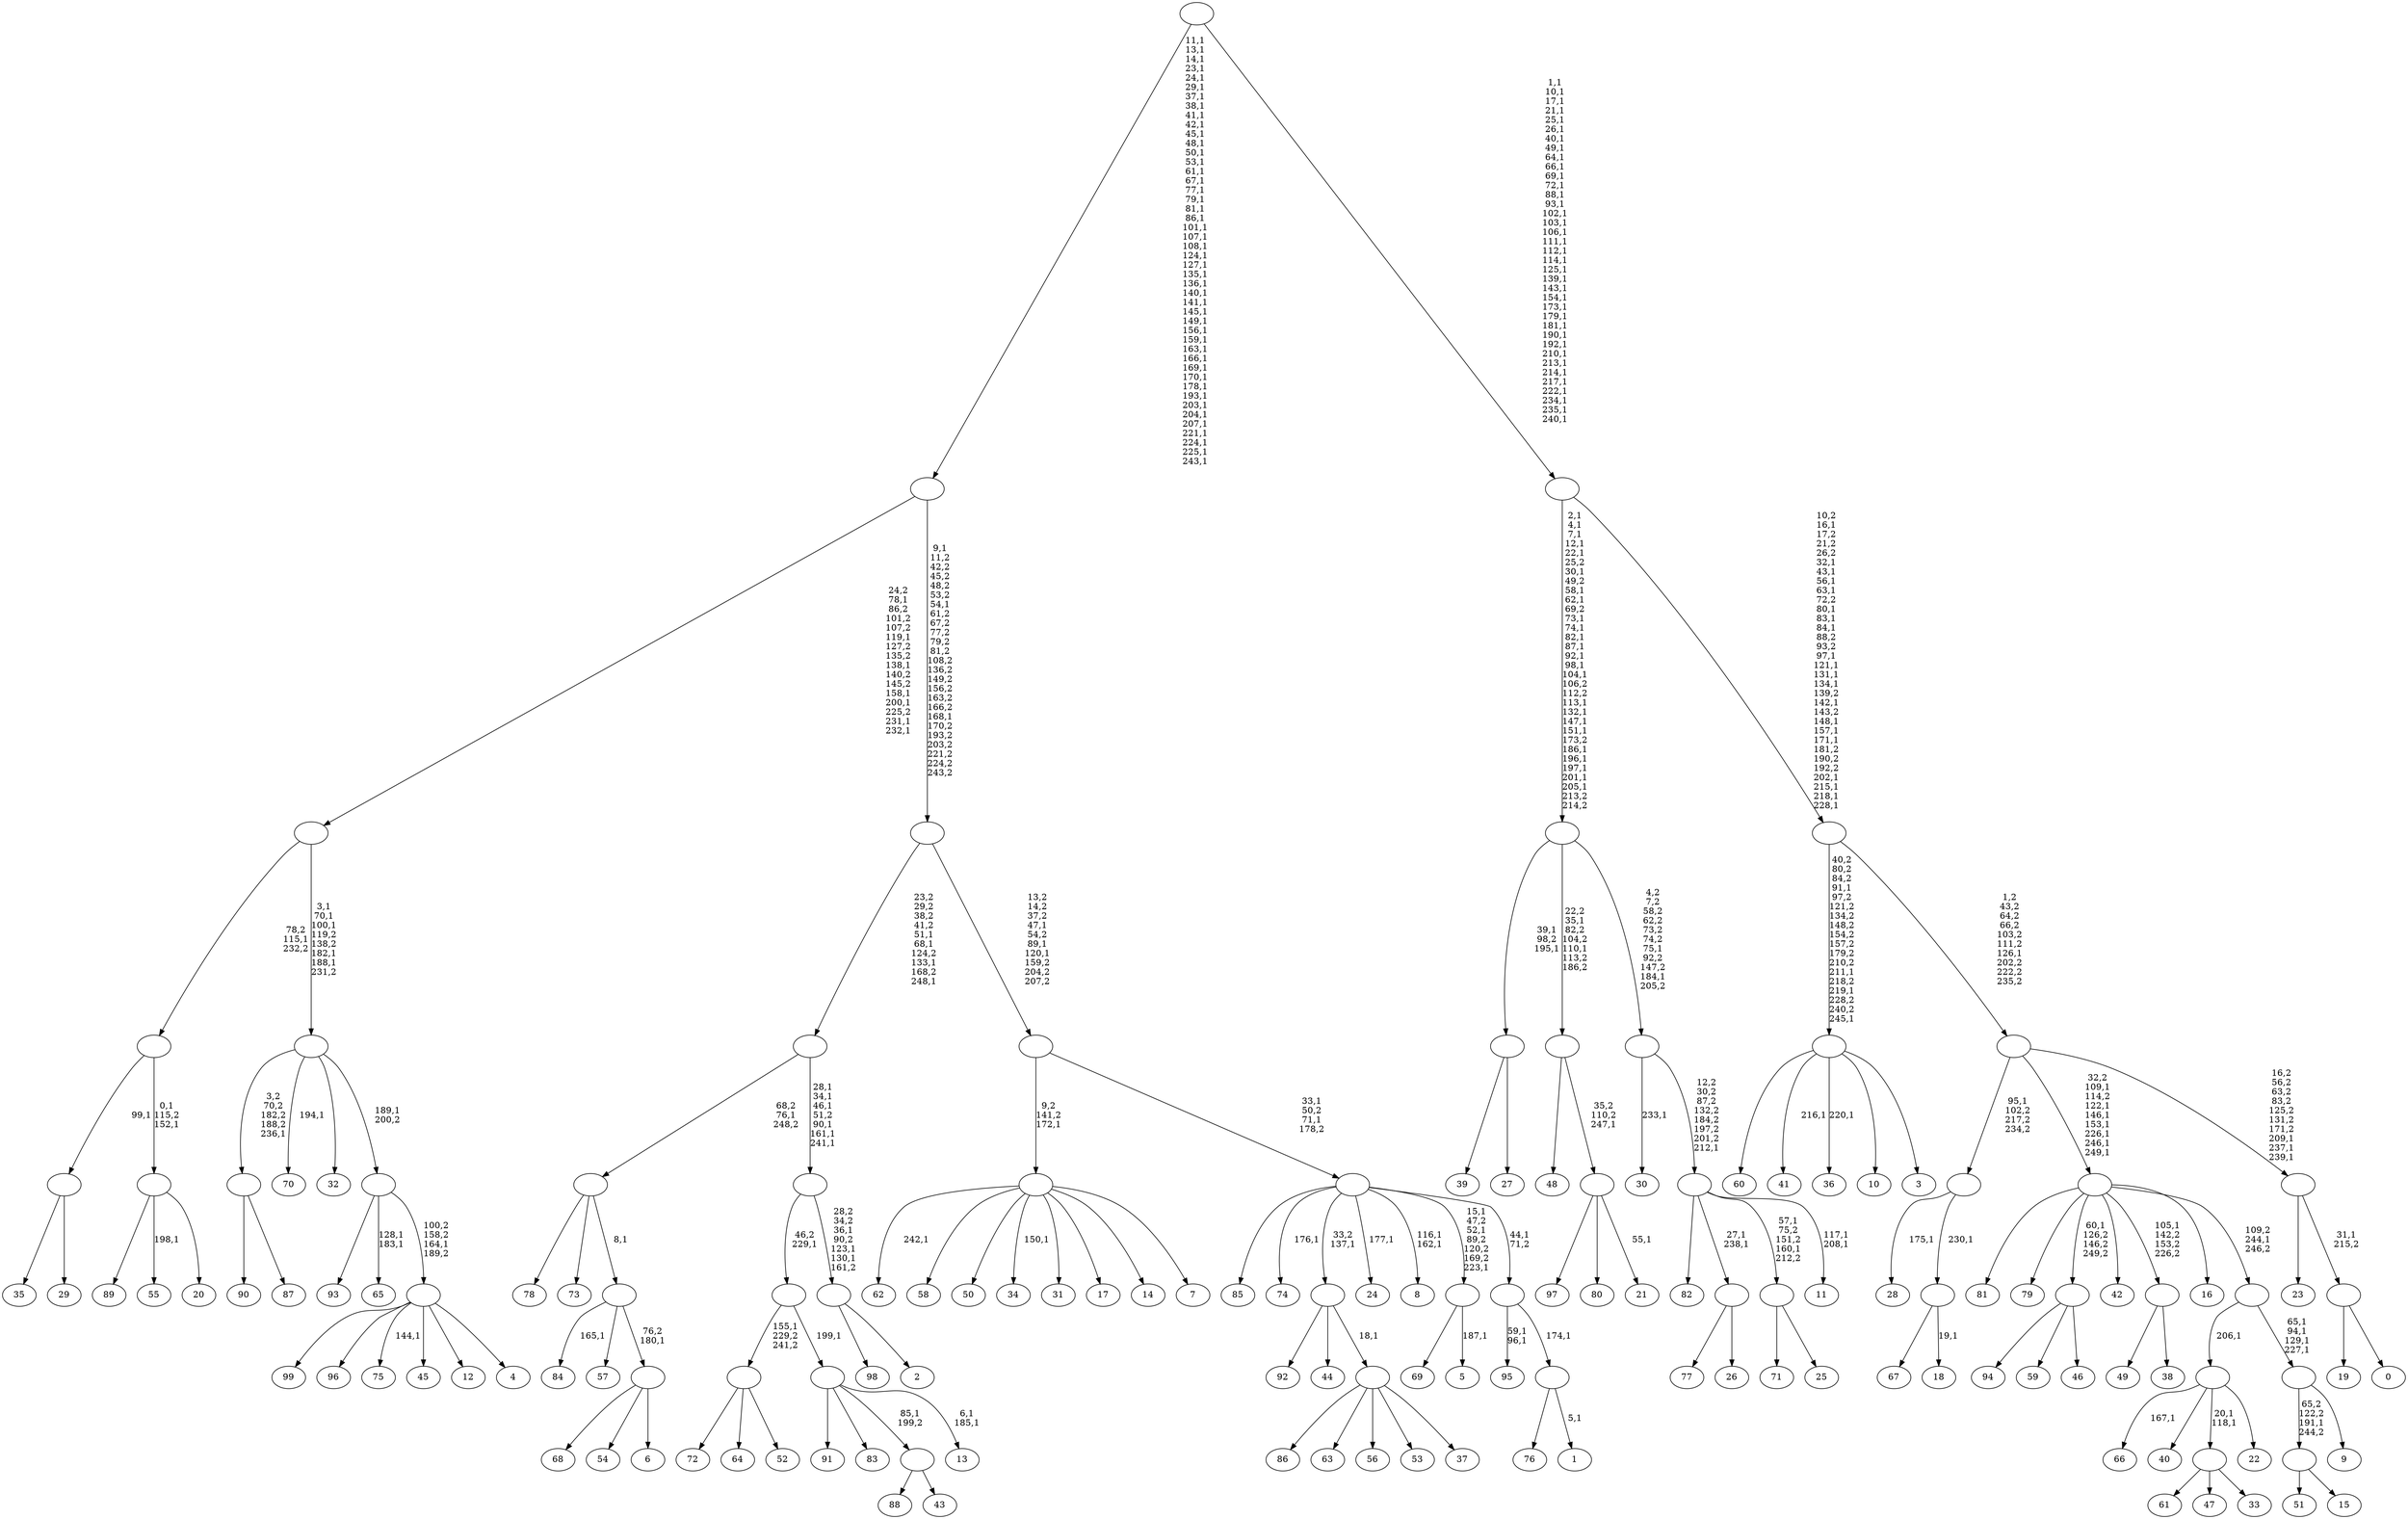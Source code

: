 digraph T {
	350 [label="99"]
	349 [label="98"]
	348 [label="97"]
	347 [label="96"]
	346 [label="95"]
	343 [label="94"]
	342 [label="93"]
	341 [label="92"]
	340 [label="91"]
	339 [label="90"]
	338 [label="89"]
	337 [label="88"]
	336 [label="87"]
	335 [label=""]
	334 [label="86"]
	333 [label="85"]
	332 [label="84"]
	330 [label="83"]
	329 [label="82"]
	328 [label="81"]
	327 [label="80"]
	326 [label="79"]
	325 [label="78"]
	324 [label="77"]
	323 [label="76"]
	322 [label="75"]
	320 [label="74"]
	318 [label="73"]
	317 [label="72"]
	316 [label="71"]
	315 [label="70"]
	313 [label="69"]
	312 [label="68"]
	311 [label="67"]
	310 [label="66"]
	308 [label="65"]
	305 [label="64"]
	304 [label="63"]
	303 [label="62"]
	301 [label="61"]
	300 [label="60"]
	299 [label="59"]
	298 [label="58"]
	297 [label="57"]
	296 [label="56"]
	295 [label="55"]
	293 [label="54"]
	292 [label="53"]
	291 [label="52"]
	290 [label=""]
	289 [label="51"]
	288 [label="50"]
	287 [label="49"]
	286 [label="48"]
	285 [label="47"]
	284 [label="46"]
	283 [label=""]
	282 [label="45"]
	281 [label="44"]
	280 [label="43"]
	279 [label=""]
	278 [label="42"]
	277 [label="41"]
	275 [label="40"]
	274 [label="39"]
	273 [label="38"]
	272 [label=""]
	271 [label="37"]
	270 [label=""]
	269 [label=""]
	268 [label="36"]
	266 [label="35"]
	265 [label="34"]
	263 [label="33"]
	262 [label=""]
	260 [label="32"]
	259 [label="31"]
	258 [label="30"]
	256 [label="29"]
	255 [label=""]
	254 [label="28"]
	252 [label="27"]
	251 [label=""]
	249 [label="26"]
	248 [label=""]
	246 [label="25"]
	245 [label=""]
	243 [label="24"]
	241 [label="23"]
	240 [label="22"]
	239 [label=""]
	238 [label="21"]
	236 [label=""]
	235 [label=""]
	233 [label="20"]
	232 [label=""]
	230 [label=""]
	229 [label="19"]
	228 [label="18"]
	226 [label=""]
	225 [label=""]
	224 [label="17"]
	223 [label="16"]
	222 [label="15"]
	221 [label=""]
	220 [label="14"]
	219 [label="13"]
	216 [label=""]
	215 [label=""]
	214 [label="12"]
	213 [label="11"]
	210 [label=""]
	209 [label=""]
	207 [label=""]
	183 [label="10"]
	182 [label="9"]
	181 [label=""]
	177 [label=""]
	176 [label=""]
	169 [label="8"]
	166 [label="7"]
	165 [label=""]
	164 [label="6"]
	163 [label=""]
	162 [label=""]
	161 [label=""]
	160 [label="5"]
	158 [label=""]
	155 [label="4"]
	154 [label=""]
	153 [label=""]
	152 [label=""]
	147 [label=""]
	140 [label="3"]
	139 [label=""]
	135 [label="2"]
	134 [label=""]
	131 [label=""]
	125 [label=""]
	121 [label="1"]
	119 [label=""]
	118 [label=""]
	117 [label=""]
	115 [label=""]
	112 [label=""]
	109 [label=""]
	63 [label="0"]
	62 [label=""]
	61 [label=""]
	58 [label=""]
	57 [label=""]
	37 [label=""]
	0 [label=""]
	335 -> 339 [label=""]
	335 -> 336 [label=""]
	290 -> 317 [label=""]
	290 -> 305 [label=""]
	290 -> 291 [label=""]
	283 -> 343 [label=""]
	283 -> 299 [label=""]
	283 -> 284 [label=""]
	279 -> 337 [label=""]
	279 -> 280 [label=""]
	272 -> 287 [label=""]
	272 -> 273 [label=""]
	270 -> 334 [label=""]
	270 -> 304 [label=""]
	270 -> 296 [label=""]
	270 -> 292 [label=""]
	270 -> 271 [label=""]
	269 -> 341 [label=""]
	269 -> 281 [label=""]
	269 -> 270 [label="18,1"]
	262 -> 301 [label=""]
	262 -> 285 [label=""]
	262 -> 263 [label=""]
	255 -> 266 [label=""]
	255 -> 256 [label=""]
	251 -> 274 [label=""]
	251 -> 252 [label=""]
	248 -> 324 [label=""]
	248 -> 249 [label=""]
	245 -> 316 [label=""]
	245 -> 246 [label=""]
	239 -> 262 [label="20,1\n118,1"]
	239 -> 310 [label="167,1"]
	239 -> 275 [label=""]
	239 -> 240 [label=""]
	236 -> 238 [label="55,1"]
	236 -> 348 [label=""]
	236 -> 327 [label=""]
	235 -> 286 [label=""]
	235 -> 236 [label="35,2\n110,2\n247,1"]
	232 -> 295 [label="198,1"]
	232 -> 338 [label=""]
	232 -> 233 [label=""]
	230 -> 232 [label="0,1\n115,2\n152,1"]
	230 -> 255 [label="99,1"]
	226 -> 228 [label="19,1"]
	226 -> 311 [label=""]
	225 -> 254 [label="175,1"]
	225 -> 226 [label="230,1"]
	221 -> 289 [label=""]
	221 -> 222 [label=""]
	216 -> 219 [label="6,1\n185,1"]
	216 -> 340 [label=""]
	216 -> 330 [label=""]
	216 -> 279 [label="85,1\n199,2"]
	215 -> 290 [label="155,1\n229,2\n241,2"]
	215 -> 216 [label="199,1"]
	210 -> 213 [label="117,1\n208,1"]
	210 -> 245 [label="57,1\n75,2\n151,2\n160,1\n212,2"]
	210 -> 248 [label="27,1\n238,1"]
	210 -> 329 [label=""]
	209 -> 258 [label="233,1"]
	209 -> 210 [label="12,2\n30,2\n87,2\n132,2\n184,2\n197,2\n201,2\n212,1"]
	207 -> 209 [label="4,2\n7,2\n58,2\n62,2\n73,2\n74,2\n75,1\n92,2\n147,2\n184,1\n205,2"]
	207 -> 235 [label="22,2\n35,1\n82,2\n104,2\n110,1\n113,2\n186,2"]
	207 -> 251 [label="39,1\n98,2\n195,1"]
	181 -> 221 [label="65,2\n122,2\n191,1\n244,2"]
	181 -> 182 [label=""]
	177 -> 181 [label="65,1\n94,1\n129,1\n227,1"]
	177 -> 239 [label="206,1"]
	176 -> 328 [label=""]
	176 -> 326 [label=""]
	176 -> 283 [label="60,1\n126,2\n146,2\n249,2"]
	176 -> 278 [label=""]
	176 -> 272 [label="105,1\n142,2\n153,2\n226,2"]
	176 -> 223 [label=""]
	176 -> 177 [label="109,2\n244,1\n246,2"]
	165 -> 265 [label="150,1"]
	165 -> 303 [label="242,1"]
	165 -> 298 [label=""]
	165 -> 288 [label=""]
	165 -> 259 [label=""]
	165 -> 224 [label=""]
	165 -> 220 [label=""]
	165 -> 166 [label=""]
	163 -> 312 [label=""]
	163 -> 293 [label=""]
	163 -> 164 [label=""]
	162 -> 332 [label="165,1"]
	162 -> 297 [label=""]
	162 -> 163 [label="76,2\n180,1"]
	161 -> 325 [label=""]
	161 -> 318 [label=""]
	161 -> 162 [label="8,1"]
	158 -> 160 [label="187,1"]
	158 -> 313 [label=""]
	154 -> 322 [label="144,1"]
	154 -> 350 [label=""]
	154 -> 347 [label=""]
	154 -> 282 [label=""]
	154 -> 214 [label=""]
	154 -> 155 [label=""]
	153 -> 308 [label="128,1\n183,1"]
	153 -> 342 [label=""]
	153 -> 154 [label="100,2\n158,2\n164,1\n189,2"]
	152 -> 315 [label="194,1"]
	152 -> 335 [label="3,2\n70,2\n182,2\n188,2\n236,1"]
	152 -> 260 [label=""]
	152 -> 153 [label="189,1\n200,2"]
	147 -> 152 [label="3,1\n70,1\n100,1\n119,2\n138,2\n182,1\n188,1\n231,2"]
	147 -> 230 [label="78,2\n115,1\n232,2"]
	139 -> 268 [label="220,1"]
	139 -> 277 [label="216,1"]
	139 -> 300 [label=""]
	139 -> 183 [label=""]
	139 -> 140 [label=""]
	134 -> 349 [label=""]
	134 -> 135 [label=""]
	131 -> 134 [label="28,2\n34,2\n36,1\n90,2\n123,1\n130,1\n161,2"]
	131 -> 215 [label="46,2\n229,1"]
	125 -> 131 [label="28,1\n34,1\n46,1\n51,2\n90,1\n161,1\n241,1"]
	125 -> 161 [label="68,2\n76,1\n248,2"]
	119 -> 121 [label="5,1"]
	119 -> 323 [label=""]
	118 -> 346 [label="59,1\n96,1"]
	118 -> 119 [label="174,1"]
	117 -> 158 [label="15,1\n47,2\n52,1\n89,2\n120,2\n169,2\n223,1"]
	117 -> 169 [label="116,1\n162,1"]
	117 -> 243 [label="177,1"]
	117 -> 320 [label="176,1"]
	117 -> 333 [label=""]
	117 -> 269 [label="33,2\n137,1"]
	117 -> 118 [label="44,1\n71,2"]
	115 -> 117 [label="33,1\n50,2\n71,1\n178,2"]
	115 -> 165 [label="9,2\n141,2\n172,1"]
	112 -> 115 [label="13,2\n14,2\n37,2\n47,1\n54,2\n89,1\n120,1\n159,2\n204,2\n207,2"]
	112 -> 125 [label="23,2\n29,2\n38,2\n41,2\n51,1\n68,1\n124,2\n133,1\n168,2\n248,1"]
	109 -> 112 [label="9,1\n11,2\n42,2\n45,2\n48,2\n53,2\n54,1\n61,2\n67,2\n77,2\n79,2\n81,2\n108,2\n136,2\n149,2\n156,2\n163,2\n166,2\n168,1\n170,2\n193,2\n203,2\n221,2\n224,2\n243,2"]
	109 -> 147 [label="24,2\n78,1\n86,2\n101,2\n107,2\n119,1\n127,2\n135,2\n138,1\n140,2\n145,2\n158,1\n200,1\n225,2\n231,1\n232,1"]
	62 -> 229 [label=""]
	62 -> 63 [label=""]
	61 -> 241 [label=""]
	61 -> 62 [label="31,1\n215,2"]
	58 -> 61 [label="16,2\n56,2\n63,2\n83,2\n125,2\n131,2\n171,2\n209,1\n237,1\n239,1"]
	58 -> 176 [label="32,2\n109,1\n114,2\n122,1\n146,1\n153,1\n226,1\n246,1\n249,1"]
	58 -> 225 [label="95,1\n102,2\n217,2\n234,2"]
	57 -> 139 [label="40,2\n80,2\n84,2\n91,1\n97,2\n121,2\n134,2\n148,2\n154,2\n157,2\n179,2\n210,2\n211,1\n218,2\n219,1\n228,2\n240,2\n245,1"]
	57 -> 58 [label="1,2\n43,2\n64,2\n66,2\n103,2\n111,2\n126,1\n202,2\n222,2\n235,2"]
	37 -> 57 [label="10,2\n16,1\n17,2\n21,2\n26,2\n32,1\n43,1\n56,1\n63,1\n72,2\n80,1\n83,1\n84,1\n88,2\n93,2\n97,1\n121,1\n131,1\n134,1\n139,2\n142,1\n143,2\n148,1\n157,1\n171,1\n181,2\n190,2\n192,2\n202,1\n215,1\n218,1\n228,1"]
	37 -> 207 [label="2,1\n4,1\n7,1\n12,1\n22,1\n25,2\n30,1\n49,2\n58,1\n62,1\n69,2\n73,1\n74,1\n82,1\n87,1\n92,1\n98,1\n104,1\n106,2\n112,2\n113,1\n132,1\n147,1\n151,1\n173,2\n186,1\n196,1\n197,1\n201,1\n205,1\n213,2\n214,2"]
	0 -> 37 [label="1,1\n10,1\n17,1\n21,1\n25,1\n26,1\n40,1\n49,1\n64,1\n66,1\n69,1\n72,1\n88,1\n93,1\n102,1\n103,1\n106,1\n111,1\n112,1\n114,1\n125,1\n139,1\n143,1\n154,1\n173,1\n179,1\n181,1\n190,1\n192,1\n210,1\n213,1\n214,1\n217,1\n222,1\n234,1\n235,1\n240,1"]
	0 -> 109 [label="11,1\n13,1\n14,1\n23,1\n24,1\n29,1\n37,1\n38,1\n41,1\n42,1\n45,1\n48,1\n50,1\n53,1\n61,1\n67,1\n77,1\n79,1\n81,1\n86,1\n101,1\n107,1\n108,1\n124,1\n127,1\n135,1\n136,1\n140,1\n141,1\n145,1\n149,1\n156,1\n159,1\n163,1\n166,1\n169,1\n170,1\n178,1\n193,1\n203,1\n204,1\n207,1\n221,1\n224,1\n225,1\n243,1"]
}
